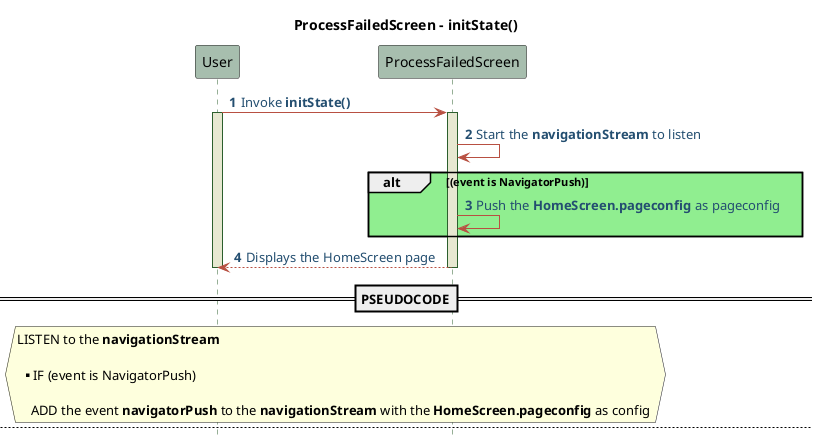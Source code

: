 @startuml ProcessFailedScreen - Sequence - Pseudo 
!define POSITIVERESPONSE 90EE90

!define NEGATIVEERESPONSE EFBBBB

!define NUETRALRESPONSE F2DC79

skinparam sequence{
    ParticipantBackgroundColor #A7BEAE

    LifeLineBackgroundColor #E7E8D1

    LifeLineBorderColor #2C5F2D

    ActorBackgroundColor #FC766AFF

    ActorBorderColor #FC766AFF

    ArrowColor #B85042

    ArrowFontColor #234E70

}

title ProcessFailedScreen - initState() 
autonumber 1
hide footbox 
User -> ProcessFailedScreen : Invoke **initState()** 
activate User 
activate ProcessFailedScreen 
ProcessFailedScreen -> ProcessFailedScreen : Start the **navigationStream** to listen
    alt #POSITIVERESPONSE (event is NavigatorPush)
        ProcessFailedScreen -> ProcessFailedScreen : Push the **HomeScreen.pageconfig** as pageconfig
    end
    ProcessFailedScreen --> User : Displays the HomeScreen page 
deactivate User 
deactivate ProcessFailedScreen

==PSEUDOCODE== 
hnote across 
    LISTEN to the **navigationStream**

    **IF (event is NavigatorPush)

        ADD the event **navigatorPush** to the **navigationStream** with the **HomeScreen.pageconfig** as config 
end hnote 

newpage ProcessFailedScreen - dispose() 
autonumber 1
hide footbox 
User -> ProcessFailedScreen : Invoke **dispose()** 
activate User 
activate ProcessFailedScreen 
ProcessFailedScreen -> ProcessFailedScreen : Dispose the instance of **ProcessFailedScreenVM**
ProcessFailedScreen --> User : Returns 
deactivate User 
deactivate ProcessFailedScreen 

==PSEUDOCODE== 
hnote across 
    DISPOSE the instance of **ProcessFailedScreenVM**
end hnote 
